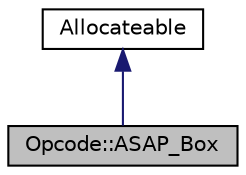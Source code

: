 digraph "Opcode::ASAP_Box"
{
  edge [fontname="Helvetica",fontsize="10",labelfontname="Helvetica",labelfontsize="10"];
  node [fontname="Helvetica",fontsize="10",shape=record];
  Node1 [label="Opcode::ASAP_Box",height=0.2,width=0.4,color="black", fillcolor="grey75", style="filled", fontcolor="black"];
  Node2 -> Node1 [dir="back",color="midnightblue",fontsize="10",style="solid"];
  Node2 [label="Allocateable",height=0.2,width=0.4,color="black", fillcolor="white", style="filled",URL="$class_allocateable.html"];
}
